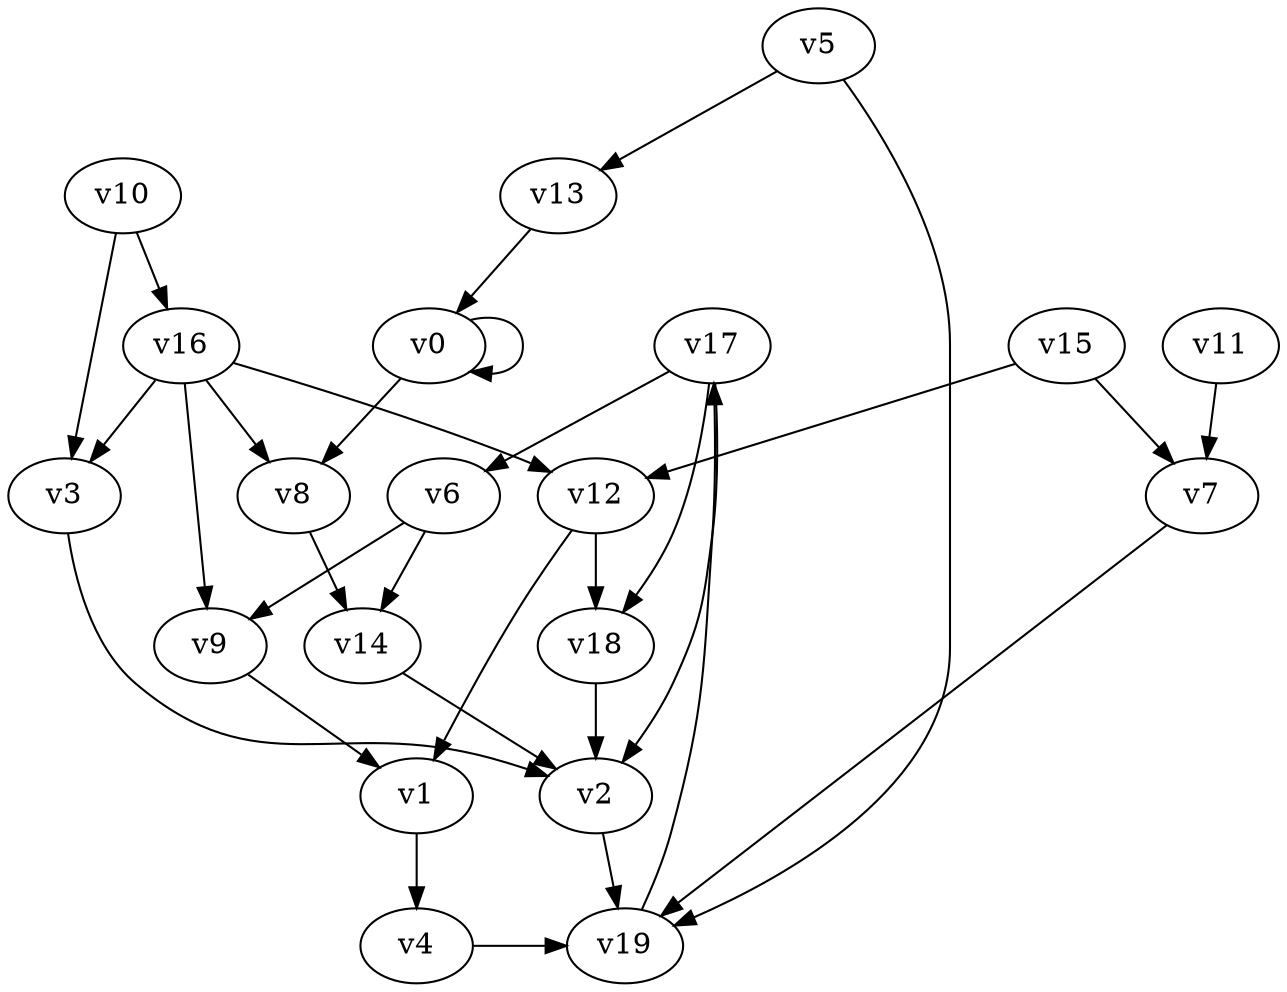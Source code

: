 // Benchmark game 30 - 20 vertices
// time_bound: 8
// targets: v17
digraph G {
    v0 [name="v0", player=1];
    v1 [name="v1", player=0];
    v2 [name="v2", player=1];
    v3 [name="v3", player=1];
    v4 [name="v4", player=1];
    v5 [name="v5", player=1];
    v6 [name="v6", player=1];
    v7 [name="v7", player=1];
    v8 [name="v8", player=0];
    v9 [name="v9", player=0];
    v10 [name="v10", player=0];
    v11 [name="v11", player=1];
    v12 [name="v12", player=0];
    v13 [name="v13", player=0];
    v14 [name="v14", player=0];
    v15 [name="v15", player=1];
    v16 [name="v16", player=1];
    v17 [name="v17", player=0, target=1];
    v18 [name="v18", player=0];
    v19 [name="v19", player=1];

    v0 -> v0;
    v1 -> v4;
    v2 -> v19;
    v3 -> v2 [constraint="t < 6"];
    v4 -> v19 [constraint="t < 11"];
    v5 -> v19;
    v6 -> v9;
    v7 -> v19 [constraint="t >= 4"];
    v8 -> v14 [constraint="t mod 4 == 1"];
    v9 -> v1;
    v10 -> v16;
    v11 -> v7;
    v12 -> v1;
    v13 -> v0;
    v14 -> v2;
    v15 -> v12;
    v16 -> v12;
    v17 -> v6;
    v18 -> v2;
    v19 -> v17 [constraint="t mod 4 == 2"];
    v6 -> v14;
    v12 -> v18;
    v0 -> v8;
    v5 -> v13;
    v16 -> v3;
    v17 -> v2;
    v16 -> v9;
    v10 -> v3;
    v16 -> v8;
    v17 -> v18;
    v15 -> v7;
}
